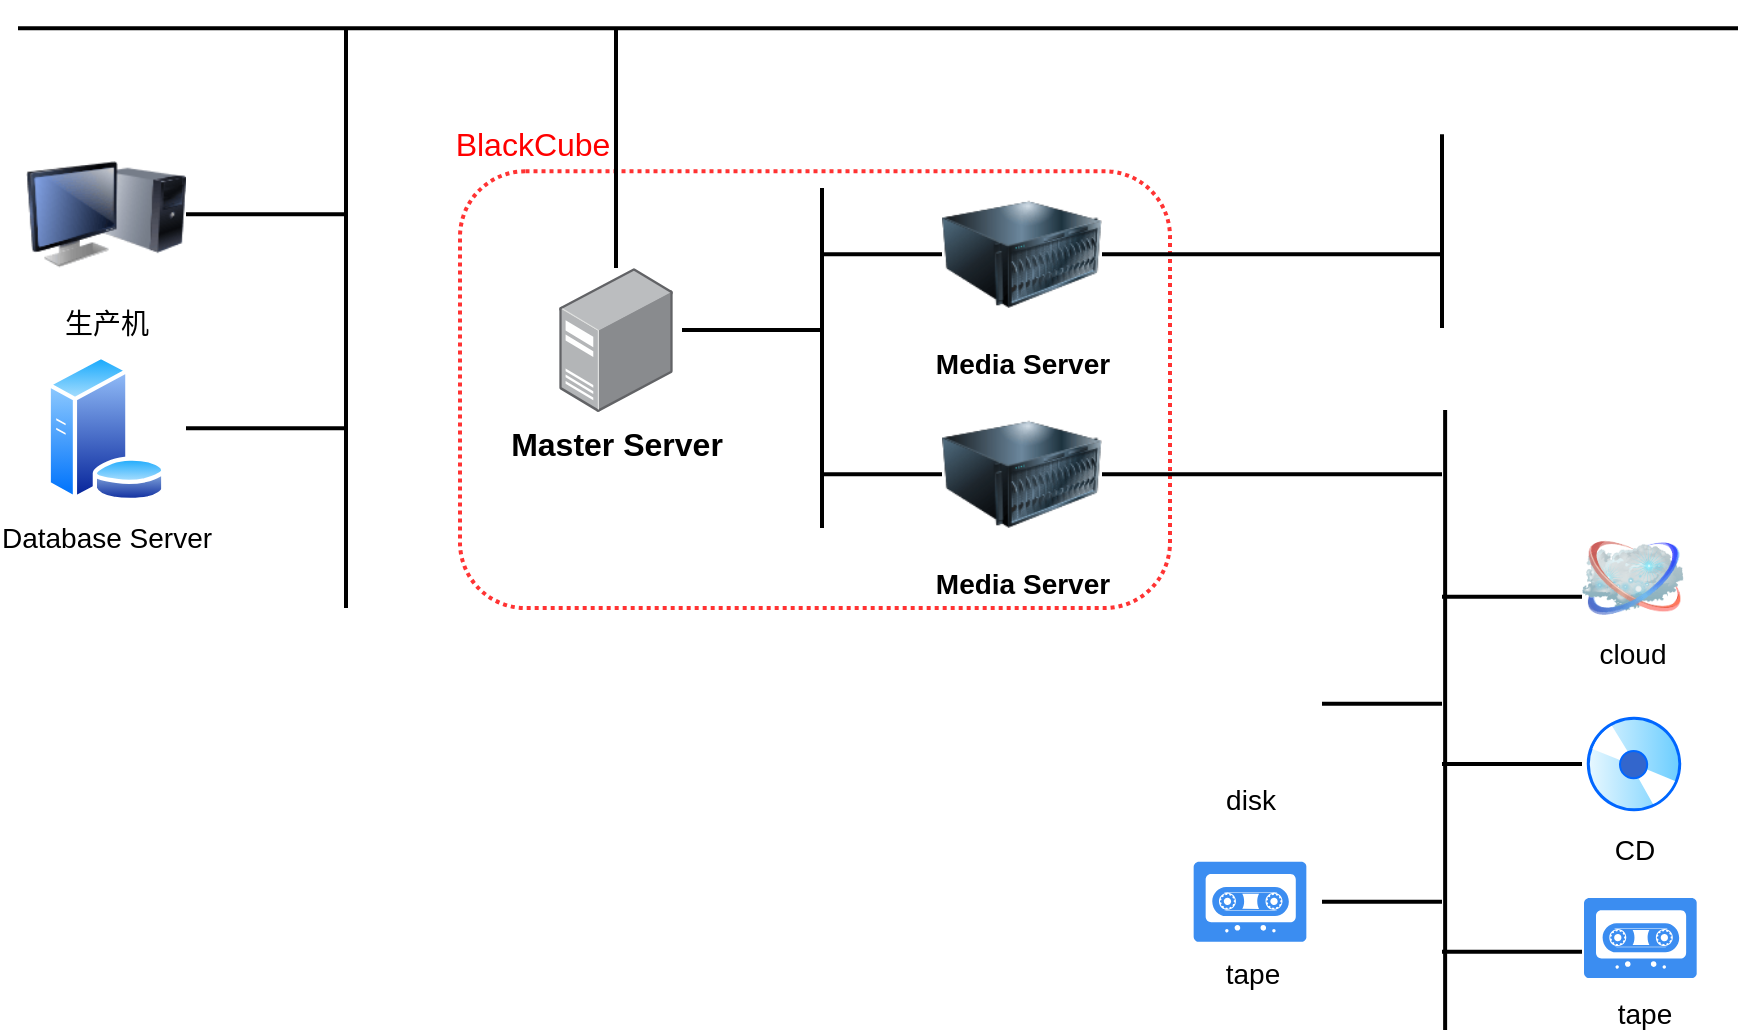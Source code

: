 <mxfile version="18.0.3" type="github">
  <diagram id="WPUKt3A7oiI-CKSTH1vF" name="Page-1">
    <mxGraphModel dx="1359" dy="710" grid="0" gridSize="10" guides="1" tooltips="1" connect="1" arrows="1" fold="1" page="0" pageScale="1" pageWidth="827" pageHeight="1169" math="0" shadow="0">
      <root>
        <mxCell id="0" />
        <mxCell id="1" parent="0" />
        <mxCell id="qWO8GCQ1N2hHEBJl1-c2-44" value="" style="rounded=1;whiteSpace=wrap;html=1;labelBackgroundColor=none;fontSize=14;fillColor=none;fontColor=#333333;strokeColor=#FF3333;strokeWidth=2;dashed=1;dashPattern=1 1;" parent="1" vertex="1">
          <mxGeometry x="249" y="231.62" width="355" height="218.38" as="geometry" />
        </mxCell>
        <mxCell id="WDFu7RG4AvuWlvJgH90q-14" value="" style="line;strokeWidth=2;html=1;rounded=1;" parent="1" vertex="1">
          <mxGeometry x="28" y="147" width="860" height="26.25" as="geometry" />
        </mxCell>
        <mxCell id="qWO8GCQ1N2hHEBJl1-c2-2" value="" style="line;strokeWidth=2;direction=north;html=1;rounded=1;" parent="1" vertex="1">
          <mxGeometry x="187" y="160" width="10" height="290" as="geometry" />
        </mxCell>
        <mxCell id="qWO8GCQ1N2hHEBJl1-c2-3" value="" style="line;strokeWidth=2;html=1;rounded=1;" parent="1" vertex="1">
          <mxGeometry x="112" y="240" width="80" height="26.25" as="geometry" />
        </mxCell>
        <mxCell id="qWO8GCQ1N2hHEBJl1-c2-4" value="" style="line;strokeWidth=2;html=1;rounded=1;" parent="1" vertex="1">
          <mxGeometry x="112" y="347" width="80" height="26.25" as="geometry" />
        </mxCell>
        <mxCell id="qWO8GCQ1N2hHEBJl1-c2-6" value="生产机" style="image;html=1;image=img/lib/clip_art/computers/Monitor_Tower_128x128.png;fontSize=14;rounded=1;" parent="1" vertex="1">
          <mxGeometry x="32" y="213.13" width="80" height="80" as="geometry" />
        </mxCell>
        <mxCell id="qWO8GCQ1N2hHEBJl1-c2-9" value="" style="line;strokeWidth=2;direction=north;html=1;rounded=1;" parent="1" vertex="1">
          <mxGeometry x="322" y="160" width="10" height="120" as="geometry" />
        </mxCell>
        <mxCell id="qWO8GCQ1N2hHEBJl1-c2-12" value="" style="line;strokeWidth=2;html=1;rounded=1;" parent="1" vertex="1">
          <mxGeometry x="360" y="297.88" width="70" height="26.25" as="geometry" />
        </mxCell>
        <mxCell id="qWO8GCQ1N2hHEBJl1-c2-13" value="" style="line;strokeWidth=2;direction=north;html=1;rounded=1;" parent="1" vertex="1">
          <mxGeometry x="425" y="240" width="10" height="170" as="geometry" />
        </mxCell>
        <mxCell id="qWO8GCQ1N2hHEBJl1-c2-14" value="" style="line;strokeWidth=2;html=1;rounded=1;" parent="1" vertex="1">
          <mxGeometry x="430" y="260" width="60" height="26.25" as="geometry" />
        </mxCell>
        <mxCell id="qWO8GCQ1N2hHEBJl1-c2-15" value="" style="line;strokeWidth=2;html=1;rounded=1;" parent="1" vertex="1">
          <mxGeometry x="430" y="370" width="60" height="26.25" as="geometry" />
        </mxCell>
        <mxCell id="qWO8GCQ1N2hHEBJl1-c2-16" value="Media Server" style="image;html=1;image=img/lib/clip_art/computers/Server_128x128.png;fontSize=14;fontStyle=1;rounded=1;" parent="1" vertex="1">
          <mxGeometry x="490" y="233.13" width="80" height="80" as="geometry" />
        </mxCell>
        <mxCell id="qWO8GCQ1N2hHEBJl1-c2-17" value="Media Server" style="image;html=1;image=img/lib/clip_art/computers/Server_128x128.png;fontSize=14;fontStyle=1;rounded=1;" parent="1" vertex="1">
          <mxGeometry x="490" y="343.12" width="80" height="80" as="geometry" />
        </mxCell>
        <mxCell id="qWO8GCQ1N2hHEBJl1-c2-18" value="" style="line;strokeWidth=2;html=1;rounded=1;" parent="1" vertex="1">
          <mxGeometry x="570" y="260" width="170" height="26.25" as="geometry" />
        </mxCell>
        <mxCell id="qWO8GCQ1N2hHEBJl1-c2-20" value="CD" style="aspect=fixed;perimeter=ellipsePerimeter;html=1;align=center;shadow=0;dashed=0;spacingTop=3;image;image=img/lib/active_directory/cd_dvd.svg;labelBackgroundColor=none;fontSize=14;rounded=1;" parent="1" vertex="1">
          <mxGeometry x="811" y="503" width="50" height="50" as="geometry" />
        </mxCell>
        <mxCell id="qWO8GCQ1N2hHEBJl1-c2-25" value="" style="line;strokeWidth=2;html=1;rounded=1;" parent="1" vertex="1">
          <mxGeometry x="570" y="369.99" width="170" height="26.25" as="geometry" />
        </mxCell>
        <mxCell id="qWO8GCQ1N2hHEBJl1-c2-26" value="" style="line;strokeWidth=2;direction=north;html=1;rounded=1;" parent="1" vertex="1">
          <mxGeometry x="735" y="351" width="13.13" height="310" as="geometry" />
        </mxCell>
        <mxCell id="qWO8GCQ1N2hHEBJl1-c2-27" value="" style="line;strokeWidth=2;direction=north;html=1;rounded=1;" parent="1" vertex="1">
          <mxGeometry x="735" y="213.13" width="10" height="96.87" as="geometry" />
        </mxCell>
        <mxCell id="qWO8GCQ1N2hHEBJl1-c2-29" value="" style="html=1;aspect=fixed;strokeColor=none;shadow=0;align=center;verticalAlign=top;fillColor=#3B8DF1;shape=mxgraph.gcp2.tape_record;labelBackgroundColor=none;rounded=1;" parent="1" vertex="1">
          <mxGeometry x="811" y="595" width="56.34" height="40" as="geometry" />
        </mxCell>
        <mxCell id="qWO8GCQ1N2hHEBJl1-c2-32" value="tape" style="text;html=1;align=center;verticalAlign=middle;resizable=0;points=[];autosize=1;strokeColor=none;fillColor=none;fontSize=14;rounded=1;" parent="1" vertex="1">
          <mxGeometry x="822" y="642" width="38" height="21" as="geometry" />
        </mxCell>
        <mxCell id="qWO8GCQ1N2hHEBJl1-c2-34" value="" style="line;strokeWidth=2;html=1;rounded=1;" parent="1" vertex="1">
          <mxGeometry x="740" y="431.25" width="70" height="26.25" as="geometry" />
        </mxCell>
        <mxCell id="qWO8GCQ1N2hHEBJl1-c2-35" value="" style="line;strokeWidth=2;html=1;rounded=1;" parent="1" vertex="1">
          <mxGeometry x="740" y="514.88" width="70" height="26.25" as="geometry" />
        </mxCell>
        <mxCell id="qWO8GCQ1N2hHEBJl1-c2-36" value="" style="line;strokeWidth=2;html=1;rounded=1;" parent="1" vertex="1">
          <mxGeometry x="740" y="608.75" width="70" height="26.25" as="geometry" />
        </mxCell>
        <mxCell id="qWO8GCQ1N2hHEBJl1-c2-37" value="disk" style="shape=image;html=1;verticalAlign=top;verticalLabelPosition=bottom;labelBackgroundColor=#ffffff;imageAspect=0;aspect=fixed;image=https://cdn0.iconfinder.com/data/icons/Hosting_Icons/128/dedicated-server-px-png.png;fontSize=14;rounded=1;" parent="1" vertex="1">
          <mxGeometry x="609" y="461" width="70" height="70" as="geometry" />
        </mxCell>
        <mxCell id="qWO8GCQ1N2hHEBJl1-c2-38" value="" style="line;strokeWidth=2;html=1;rounded=1;" parent="1" vertex="1">
          <mxGeometry x="680" y="484.75" width="60" height="26.25" as="geometry" />
        </mxCell>
        <mxCell id="qWO8GCQ1N2hHEBJl1-c2-40" value="" style="line;strokeWidth=2;html=1;rounded=1;" parent="1" vertex="1">
          <mxGeometry x="680" y="583.75" width="60" height="26.25" as="geometry" />
        </mxCell>
        <mxCell id="qWO8GCQ1N2hHEBJl1-c2-50" value="BlackCube" style="text;html=1;align=center;verticalAlign=middle;resizable=0;points=[];autosize=1;strokeColor=none;fillColor=none;fontSize=16;fontColor=#FF0000;rounded=1;" parent="1" vertex="1">
          <mxGeometry x="241" y="206" width="87" height="23" as="geometry" />
        </mxCell>
        <mxCell id="qWO8GCQ1N2hHEBJl1-c2-55" value="Master Server" style="points=[];aspect=fixed;html=1;align=center;shadow=0;dashed=0;image;image=img/lib/allied_telesis/computer_and_terminals/Server_Desktop.svg;dashPattern=1 1;labelBackgroundColor=none;fontSize=16;fontColor=#000000;strokeColor=#FF3333;strokeWidth=2;fillColor=none;fontStyle=1;rounded=1;" parent="1" vertex="1">
          <mxGeometry x="298.6" y="280" width="56.8" height="72" as="geometry" />
        </mxCell>
        <mxCell id="qWO8GCQ1N2hHEBJl1-c2-57" value="" style="html=1;aspect=fixed;strokeColor=none;shadow=0;align=center;verticalAlign=top;fillColor=#3B8DF1;shape=mxgraph.gcp2.tape_record;labelBackgroundColor=none;rounded=1;" parent="1" vertex="1">
          <mxGeometry x="615.83" y="576.88" width="56.34" height="40" as="geometry" />
        </mxCell>
        <mxCell id="qWO8GCQ1N2hHEBJl1-c2-58" value="tape" style="text;html=1;align=center;verticalAlign=middle;resizable=0;points=[];autosize=1;strokeColor=none;fillColor=none;fontSize=14;rounded=1;" parent="1" vertex="1">
          <mxGeometry x="626" y="622" width="38" height="21" as="geometry" />
        </mxCell>
        <mxCell id="qWO8GCQ1N2hHEBJl1-c2-77" value="cloud" style="image;html=1;image=img/lib/clip_art/networking/Cloud_128x128.png;labelBackgroundColor=none;fontSize=14;fontColor=#000000;strokeColor=#000000;strokeWidth=2;fillColor=none;rounded=1;" parent="1" vertex="1">
          <mxGeometry x="810" y="412.5" width="50.83" height="45" as="geometry" />
        </mxCell>
        <mxCell id="mQkJP3J9dSTgJErpyEt6-1" value="Database Server" style="aspect=fixed;perimeter=ellipsePerimeter;html=1;align=center;shadow=0;dashed=0;spacingTop=3;image;image=img/lib/active_directory/database_server.svg;rounded=0;sketch=0;fontSize=14;" vertex="1" parent="1">
          <mxGeometry x="41.71" y="323.19" width="60.57" height="73.87" as="geometry" />
        </mxCell>
      </root>
    </mxGraphModel>
  </diagram>
</mxfile>
